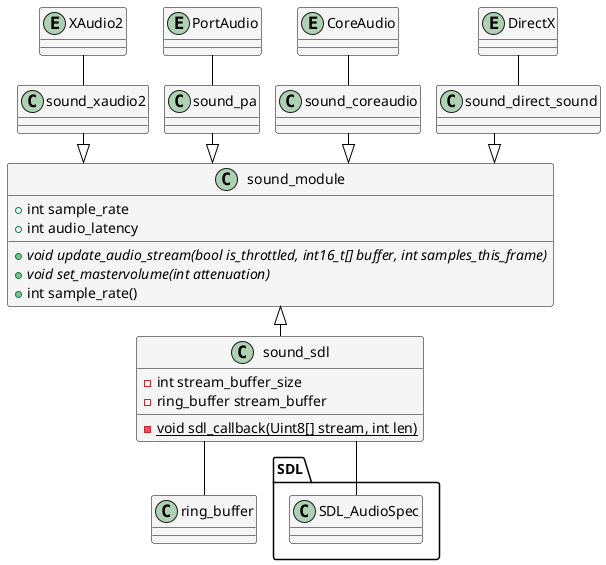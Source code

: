 @startuml

skinparam Shadowing false
skinparam LineType ortho
skinparam ArrowColor black
skinparam nodesep 15
skinparam ranksep 30

skinparam class {
    BackgroundColor WhiteSmoke
    BorderColor black
}

class sound_sdl {
	-int stream_buffer_size
	-ring_buffer stream_buffer
	
	{static} -void sdl_callback(Uint8[] stream, int len)
}

class sound_module {
	+int sample_rate
	+int audio_latency
	
	{abstract} +void update_audio_stream(bool is_throttled, int16_t[] buffer, int samples_this_frame)
	{abstract} +void set_mastervolume(int attenuation)
	+int sample_rate()
}

package SDL {
	class SDL_AudioSpec
}

entity DirectX
entity XAudio2
entity CoreAudio
entity PortAudio

sound_xaudio2 -d-|> sound_module
sound_xaudio2 -u- XAudio2
sound_pa -d-|> sound_module
sound_pa -u- PortAudio
sound_coreaudio -d-|> sound_module
sound_coreaudio -u- CoreAudio
sound_direct_sound -d-|> sound_module
sound_direct_sound -u- DirectX
sound_sdl -u-|> sound_module
sound_sdl -- SDL_AudioSpec

sound_sdl -- ring_buffer

@enduml
